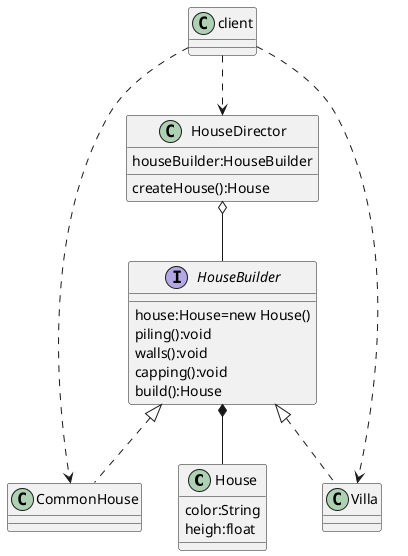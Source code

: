 @startuml
class House{
    color:String
    heigh:float
}
interface HouseBuilder{
    house:House=new House()
    piling():void
    walls():void
    capping():void
    build():House
}
HouseBuilder *-- House
class CommonHouse
class Villa
HouseBuilder <|.. CommonHouse
HouseBuilder <|.. Villa
class HouseDirector{
    houseBuilder:HouseBuilder
    createHouse():House
}
HouseDirector o-- HouseBuilder
class client
client ..> HouseDirector
client ..> CommonHouse
client ..> Villa

@enduml